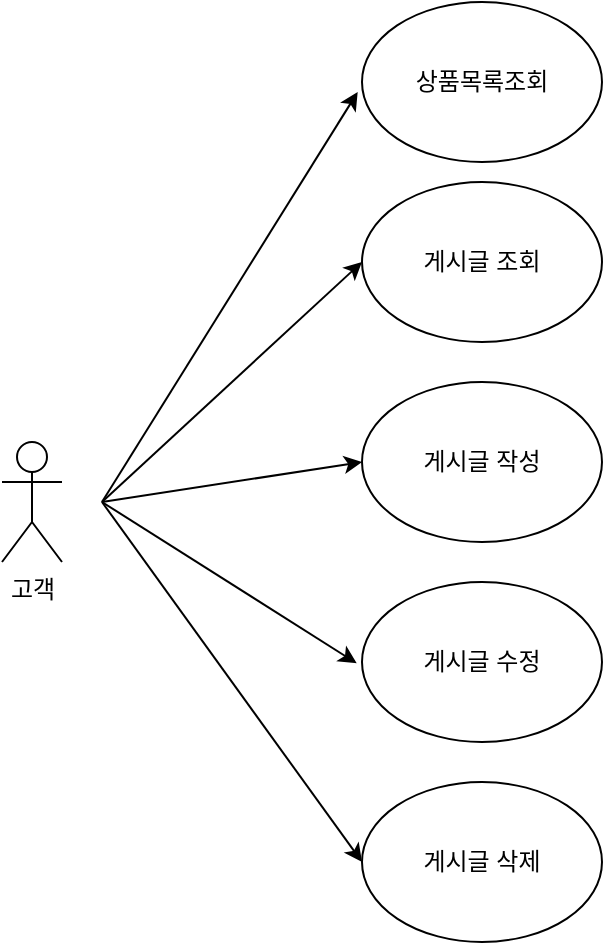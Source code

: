 <mxfile version="20.1.4" type="device"><diagram id="7zNXG4r4iTBAmXMvgxQO" name="페이지-1"><mxGraphModel dx="1315" dy="641" grid="1" gridSize="10" guides="1" tooltips="1" connect="1" arrows="1" fold="1" page="1" pageScale="1" pageWidth="827" pageHeight="1169" math="0" shadow="0"><root><mxCell id="0"/><mxCell id="1" parent="0"/><mxCell id="hlFFFZ-4YboT5l8iBlvd-28" value="고객" style="shape=umlActor;verticalLabelPosition=bottom;verticalAlign=top;html=1;outlineConnect=0;" vertex="1" parent="1"><mxGeometry x="60" y="650" width="30" height="60" as="geometry"/></mxCell><mxCell id="hlFFFZ-4YboT5l8iBlvd-29" value="상품목록조회" style="ellipse;whiteSpace=wrap;html=1;" vertex="1" parent="1"><mxGeometry x="240" y="430" width="120" height="80" as="geometry"/></mxCell><mxCell id="hlFFFZ-4YboT5l8iBlvd-30" value="게시글 작성" style="ellipse;whiteSpace=wrap;html=1;" vertex="1" parent="1"><mxGeometry x="240" y="620" width="120" height="80" as="geometry"/></mxCell><mxCell id="hlFFFZ-4YboT5l8iBlvd-31" value="게시글 조회" style="ellipse;whiteSpace=wrap;html=1;" vertex="1" parent="1"><mxGeometry x="240" y="520" width="120" height="80" as="geometry"/></mxCell><mxCell id="hlFFFZ-4YboT5l8iBlvd-32" value="게시글 수정" style="ellipse;whiteSpace=wrap;html=1;" vertex="1" parent="1"><mxGeometry x="240" y="720" width="120" height="80" as="geometry"/></mxCell><mxCell id="hlFFFZ-4YboT5l8iBlvd-33" value="게시글 삭제" style="ellipse;whiteSpace=wrap;html=1;" vertex="1" parent="1"><mxGeometry x="240" y="820" width="120" height="80" as="geometry"/></mxCell><mxCell id="hlFFFZ-4YboT5l8iBlvd-34" value="" style="endArrow=classic;html=1;rounded=0;entryX=-0.018;entryY=0.563;entryDx=0;entryDy=0;entryPerimeter=0;" edge="1" parent="1" target="hlFFFZ-4YboT5l8iBlvd-29"><mxGeometry width="50" height="50" relative="1" as="geometry"><mxPoint x="110" y="680" as="sourcePoint"/><mxPoint x="230" y="560" as="targetPoint"/></mxGeometry></mxCell><mxCell id="hlFFFZ-4YboT5l8iBlvd-35" value="" style="endArrow=classic;html=1;rounded=0;entryX=0;entryY=0.5;entryDx=0;entryDy=0;" edge="1" parent="1" target="hlFFFZ-4YboT5l8iBlvd-30"><mxGeometry width="50" height="50" relative="1" as="geometry"><mxPoint x="110" y="680" as="sourcePoint"/><mxPoint x="160" y="630" as="targetPoint"/></mxGeometry></mxCell><mxCell id="hlFFFZ-4YboT5l8iBlvd-36" value="" style="endArrow=classic;html=1;rounded=0;entryX=-0.022;entryY=0.508;entryDx=0;entryDy=0;entryPerimeter=0;" edge="1" parent="1" target="hlFFFZ-4YboT5l8iBlvd-32"><mxGeometry width="50" height="50" relative="1" as="geometry"><mxPoint x="110" y="680" as="sourcePoint"/><mxPoint x="250" y="670" as="targetPoint"/></mxGeometry></mxCell><mxCell id="hlFFFZ-4YboT5l8iBlvd-37" value="" style="endArrow=classic;html=1;rounded=0;entryX=0;entryY=0.5;entryDx=0;entryDy=0;" edge="1" parent="1" target="hlFFFZ-4YboT5l8iBlvd-33"><mxGeometry width="50" height="50" relative="1" as="geometry"><mxPoint x="110" y="680" as="sourcePoint"/><mxPoint x="247.36" y="770.64" as="targetPoint"/></mxGeometry></mxCell><mxCell id="hlFFFZ-4YboT5l8iBlvd-42" value="" style="endArrow=classic;html=1;rounded=0;entryX=0;entryY=0.5;entryDx=0;entryDy=0;" edge="1" parent="1" target="hlFFFZ-4YboT5l8iBlvd-31"><mxGeometry width="50" height="50" relative="1" as="geometry"><mxPoint x="110" y="680" as="sourcePoint"/><mxPoint x="247.84" y="485.04" as="targetPoint"/></mxGeometry></mxCell></root></mxGraphModel></diagram></mxfile>